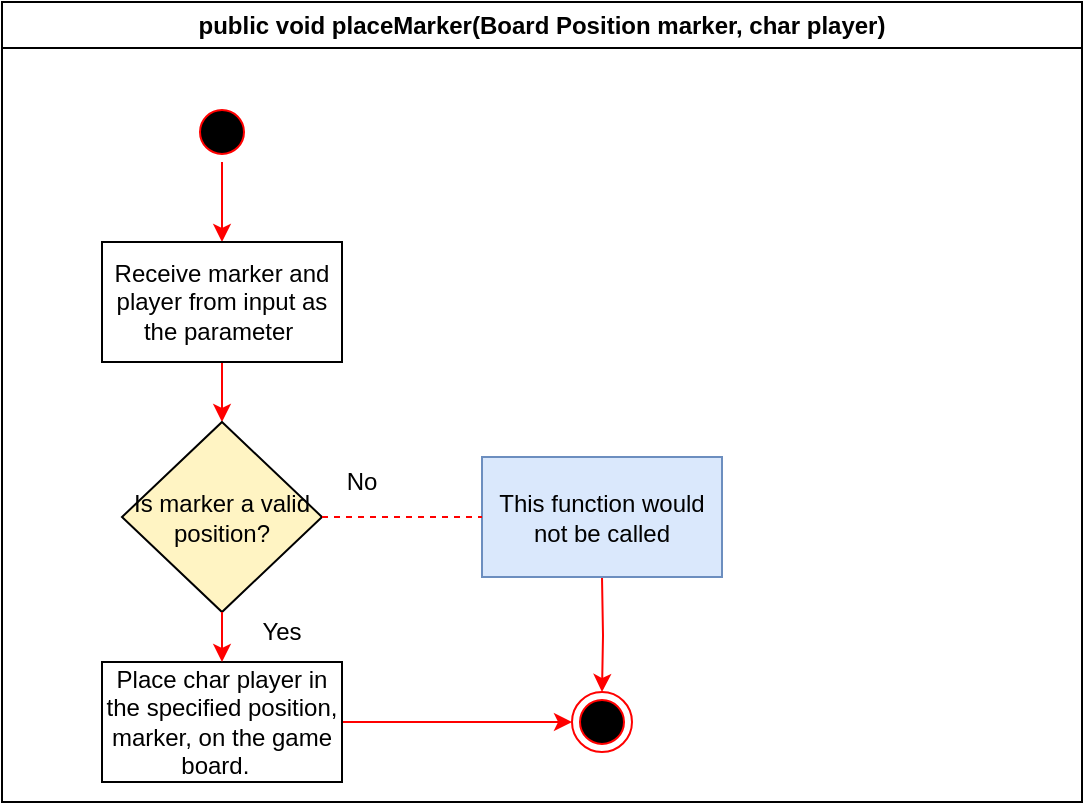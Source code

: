 <mxfile version="13.0.3" type="device"><diagram name="Page-1" id="e7e014a7-5840-1c2e-5031-d8a46d1fe8dd"><mxGraphModel dx="906" dy="516" grid="1" gridSize="10" guides="1" tooltips="1" connect="1" arrows="1" fold="1" page="1" pageScale="1" pageWidth="1169" pageHeight="826" background="#ffffff" math="0" shadow="0"><root><mxCell id="0"/><mxCell id="1" parent="0"/><mxCell id="2" value="public void placeMarker(Board Position marker, char player)" style="swimlane;whiteSpace=wrap" parent="1" vertex="1"><mxGeometry x="530" y="40" width="540" height="400" as="geometry"><mxRectangle x="530" y="40" width="300" height="23" as="alternateBounds"/></mxGeometry></mxCell><mxCell id="JJtz2iPJOGpxKc_A9D6j-62" value="" style="edgeStyle=orthogonalEdgeStyle;rounded=0;orthogonalLoop=1;jettySize=auto;html=1;strokeColor=#FF0000;" edge="1" parent="2" source="5"><mxGeometry relative="1" as="geometry"><mxPoint x="110" y="120" as="targetPoint"/></mxGeometry></mxCell><mxCell id="5" value="" style="ellipse;shape=startState;fillColor=#000000;strokeColor=#ff0000;" parent="2" vertex="1"><mxGeometry x="95" y="50" width="30" height="30" as="geometry"/></mxCell><mxCell id="JJtz2iPJOGpxKc_A9D6j-33" value="" style="endArrow=classic;html=1;strokeColor=#FF0000;exitX=0.5;exitY=1;exitDx=0;exitDy=0;entryX=0.5;entryY=0;entryDx=0;entryDy=0;" edge="1" parent="2" source="JJtz2iPJOGpxKc_A9D6j-63" target="JJtz2iPJOGpxKc_A9D6j-66"><mxGeometry width="50" height="50" relative="1" as="geometry"><mxPoint x="109.41" y="230" as="sourcePoint"/><mxPoint x="109" y="220" as="targetPoint"/></mxGeometry></mxCell><mxCell id="JJtz2iPJOGpxKc_A9D6j-50" value="No" style="text;html=1;strokeColor=none;fillColor=none;align=center;verticalAlign=middle;whiteSpace=wrap;rounded=0;" vertex="1" parent="2"><mxGeometry x="160" y="230" width="40" height="20" as="geometry"/></mxCell><mxCell id="JJtz2iPJOGpxKc_A9D6j-51" value="Yes" style="text;html=1;strokeColor=none;fillColor=none;align=center;verticalAlign=middle;whiteSpace=wrap;rounded=0;" vertex="1" parent="2"><mxGeometry x="120" y="305" width="40" height="20" as="geometry"/></mxCell><mxCell id="JJtz2iPJOGpxKc_A9D6j-63" value="Receive marker and player from input as the parameter&amp;nbsp;" style="rounded=0;whiteSpace=wrap;html=1;fontColor=#000000;" vertex="1" parent="2"><mxGeometry x="50" y="120" width="120" height="60" as="geometry"/></mxCell><mxCell id="JJtz2iPJOGpxKc_A9D6j-66" value="Is marker a valid position?" style="rhombus;whiteSpace=wrap;html=1;fillColor=#FFF4C3;" vertex="1" parent="2"><mxGeometry x="60" y="210" width="100" height="95" as="geometry"/></mxCell><mxCell id="8Ns2v5qNiWjr3tTWyBPr-88" value="" style="ellipse;whiteSpace=wrap;html=1;aspect=fixed;fontColor=#000000;labelBorderColor=#FF0000;strokeColor=#FF0000;" parent="2" vertex="1"><mxGeometry x="285" y="345" width="30" height="30" as="geometry"/></mxCell><mxCell id="8Ns2v5qNiWjr3tTWyBPr-89" value="" style="ellipse;shape=startState;fillColor=#000000;strokeColor=#ff0000;" parent="2" vertex="1"><mxGeometry x="285" y="345" width="30" height="30" as="geometry"/></mxCell><mxCell id="JJtz2iPJOGpxKc_A9D6j-87" value="" style="edgeStyle=orthogonalEdgeStyle;rounded=0;orthogonalLoop=1;jettySize=auto;html=1;strokeColor=#FF0000;" edge="1" parent="2" target="8Ns2v5qNiWjr3tTWyBPr-89"><mxGeometry relative="1" as="geometry"><mxPoint x="300" y="287.5" as="sourcePoint"/></mxGeometry></mxCell><mxCell id="JJtz2iPJOGpxKc_A9D6j-86" value="" style="edgeStyle=orthogonalEdgeStyle;rounded=0;orthogonalLoop=1;jettySize=auto;html=1;strokeColor=#FF0000;entryX=0;entryY=0.5;entryDx=0;entryDy=0;" edge="1" parent="2" source="JJtz2iPJOGpxKc_A9D6j-76" target="8Ns2v5qNiWjr3tTWyBPr-89"><mxGeometry relative="1" as="geometry"><mxPoint x="250" y="360" as="targetPoint"/></mxGeometry></mxCell><mxCell id="JJtz2iPJOGpxKc_A9D6j-76" value="Place char player in the specified position, marker, on the game board.&amp;nbsp;&amp;nbsp;" style="rounded=0;whiteSpace=wrap;html=1;fontColor=#000000;" vertex="1" parent="2"><mxGeometry x="50" y="330" width="120" height="60" as="geometry"/></mxCell><mxCell id="JJtz2iPJOGpxKc_A9D6j-74" value="" style="edgeStyle=orthogonalEdgeStyle;rounded=0;orthogonalLoop=1;jettySize=auto;html=1;strokeColor=#FF0000;entryX=0.5;entryY=0;entryDx=0;entryDy=0;" edge="1" parent="2" source="JJtz2iPJOGpxKc_A9D6j-66" target="JJtz2iPJOGpxKc_A9D6j-76"><mxGeometry relative="1" as="geometry"><mxPoint x="110" y="385" as="targetPoint"/></mxGeometry></mxCell><mxCell id="JJtz2iPJOGpxKc_A9D6j-89" value="This function would not be called" style="rounded=0;whiteSpace=wrap;html=1;fillColor=#dae8fc;strokeColor=#6c8ebf;" vertex="1" parent="2"><mxGeometry x="240" y="227.5" width="120" height="60" as="geometry"/></mxCell><mxCell id="JJtz2iPJOGpxKc_A9D6j-88" value="" style="endArrow=none;dashed=1;html=1;strokeColor=#FF0000;exitX=1;exitY=0.5;exitDx=0;exitDy=0;" edge="1" parent="2" source="JJtz2iPJOGpxKc_A9D6j-66" target="JJtz2iPJOGpxKc_A9D6j-89"><mxGeometry width="50" height="50" relative="1" as="geometry"><mxPoint x="200" y="258" as="sourcePoint"/><mxPoint x="220" y="258" as="targetPoint"/></mxGeometry></mxCell></root></mxGraphModel></diagram></mxfile>